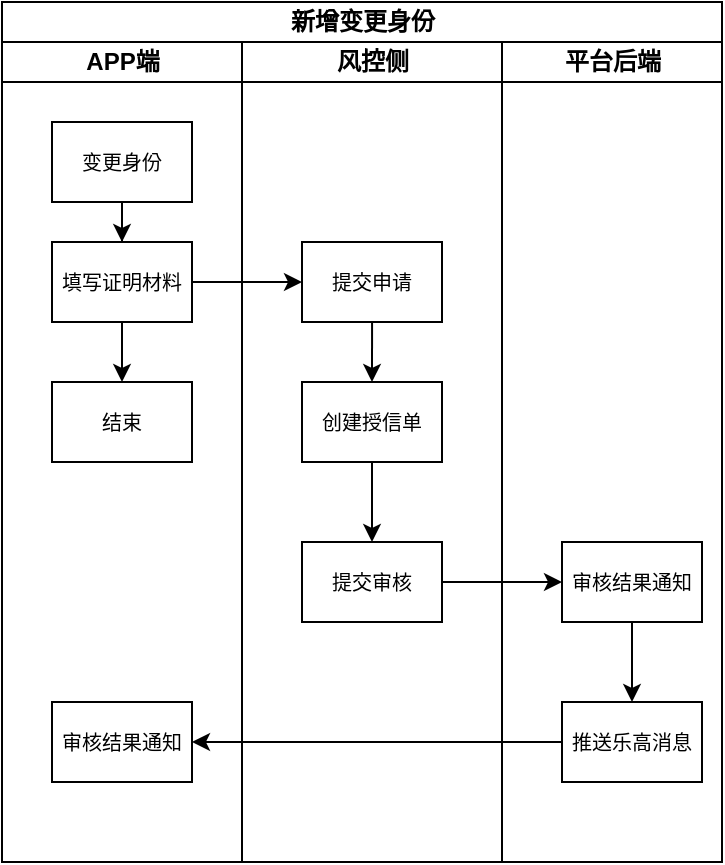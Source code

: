 <mxfile version="14.1.2" type="github" pages="2">
  <diagram id="W_Dj9nNZkwWLm2G_5nTP" name="Page-1">
    <mxGraphModel dx="972" dy="527" grid="1" gridSize="10" guides="1" tooltips="1" connect="1" arrows="1" fold="1" page="1" pageScale="1" pageWidth="827" pageHeight="1169" math="0" shadow="0">
      <root>
        <mxCell id="0" />
        <mxCell id="1" parent="0" />
        <mxCell id="OQnmP0kCRPwSxv2MxFwa-1" value="新增变更身份" style="swimlane;html=1;childLayout=stackLayout;resizeParent=1;resizeParentMax=0;startSize=20;" vertex="1" parent="1">
          <mxGeometry x="250" y="150" width="360" height="430" as="geometry" />
        </mxCell>
        <mxCell id="OQnmP0kCRPwSxv2MxFwa-2" value="APP端" style="swimlane;html=1;startSize=20;" vertex="1" parent="OQnmP0kCRPwSxv2MxFwa-1">
          <mxGeometry y="20" width="120" height="410" as="geometry" />
        </mxCell>
        <mxCell id="OQnmP0kCRPwSxv2MxFwa-24" style="edgeStyle=orthogonalEdgeStyle;rounded=0;orthogonalLoop=1;jettySize=auto;html=1;entryX=0.5;entryY=0;entryDx=0;entryDy=0;" edge="1" parent="OQnmP0kCRPwSxv2MxFwa-2" source="OQnmP0kCRPwSxv2MxFwa-21" target="OQnmP0kCRPwSxv2MxFwa-29">
          <mxGeometry relative="1" as="geometry">
            <mxPoint x="60" y="120.0" as="targetPoint" />
          </mxGeometry>
        </mxCell>
        <mxCell id="OQnmP0kCRPwSxv2MxFwa-21" value="&lt;font style=&quot;font-size: 10px&quot;&gt;变更身份&lt;/font&gt;" style="rounded=0;whiteSpace=wrap;html=1;" vertex="1" parent="OQnmP0kCRPwSxv2MxFwa-2">
          <mxGeometry x="25" y="40" width="70" height="40" as="geometry" />
        </mxCell>
        <mxCell id="2rFej8CpF_o4g2xXlgOk-1" style="edgeStyle=orthogonalEdgeStyle;rounded=0;orthogonalLoop=1;jettySize=auto;html=1;entryX=0.5;entryY=0;entryDx=0;entryDy=0;" edge="1" parent="OQnmP0kCRPwSxv2MxFwa-2" source="OQnmP0kCRPwSxv2MxFwa-29" target="OQnmP0kCRPwSxv2MxFwa-55">
          <mxGeometry relative="1" as="geometry" />
        </mxCell>
        <mxCell id="OQnmP0kCRPwSxv2MxFwa-29" value="&lt;font style=&quot;font-size: 10px&quot;&gt;填写证明材料&lt;/font&gt;" style="rounded=0;whiteSpace=wrap;html=1;" vertex="1" parent="OQnmP0kCRPwSxv2MxFwa-2">
          <mxGeometry x="25" y="100" width="70" height="40" as="geometry" />
        </mxCell>
        <mxCell id="OQnmP0kCRPwSxv2MxFwa-37" value="&lt;font style=&quot;font-size: 10px&quot;&gt;审核结果通知&lt;/font&gt;" style="rounded=0;whiteSpace=wrap;html=1;" vertex="1" parent="OQnmP0kCRPwSxv2MxFwa-2">
          <mxGeometry x="25" y="330" width="70" height="40" as="geometry" />
        </mxCell>
        <mxCell id="OQnmP0kCRPwSxv2MxFwa-55" value="&lt;font style=&quot;font-size: 10px&quot;&gt;结束&lt;/font&gt;" style="rounded=0;whiteSpace=wrap;html=1;" vertex="1" parent="OQnmP0kCRPwSxv2MxFwa-2">
          <mxGeometry x="25" y="170" width="70" height="40" as="geometry" />
        </mxCell>
        <mxCell id="OQnmP0kCRPwSxv2MxFwa-39" style="edgeStyle=orthogonalEdgeStyle;rounded=0;orthogonalLoop=1;jettySize=auto;html=1;entryX=0;entryY=0.5;entryDx=0;entryDy=0;" edge="1" parent="OQnmP0kCRPwSxv2MxFwa-1" source="OQnmP0kCRPwSxv2MxFwa-34" target="OQnmP0kCRPwSxv2MxFwa-36">
          <mxGeometry relative="1" as="geometry" />
        </mxCell>
        <mxCell id="OQnmP0kCRPwSxv2MxFwa-3" value="风控侧" style="swimlane;html=1;startSize=20;" vertex="1" parent="OQnmP0kCRPwSxv2MxFwa-1">
          <mxGeometry x="120" y="20" width="130" height="410" as="geometry" />
        </mxCell>
        <mxCell id="OQnmP0kCRPwSxv2MxFwa-44" value="&lt;font style=&quot;font-size: 10px&quot;&gt;提交申请&lt;/font&gt;" style="rounded=0;whiteSpace=wrap;html=1;" vertex="1" parent="OQnmP0kCRPwSxv2MxFwa-3">
          <mxGeometry x="30" y="100" width="70" height="40" as="geometry" />
        </mxCell>
        <mxCell id="OQnmP0kCRPwSxv2MxFwa-33" style="edgeStyle=orthogonalEdgeStyle;rounded=0;orthogonalLoop=1;jettySize=auto;html=1;entryX=0.5;entryY=0;entryDx=0;entryDy=0;" edge="1" parent="OQnmP0kCRPwSxv2MxFwa-3" target="OQnmP0kCRPwSxv2MxFwa-32">
          <mxGeometry relative="1" as="geometry">
            <mxPoint x="65.034" y="140.0" as="sourcePoint" />
          </mxGeometry>
        </mxCell>
        <mxCell id="OQnmP0kCRPwSxv2MxFwa-32" value="&lt;font style=&quot;font-size: 10px&quot;&gt;创建授信单&lt;/font&gt;" style="rounded=0;whiteSpace=wrap;html=1;" vertex="1" parent="OQnmP0kCRPwSxv2MxFwa-3">
          <mxGeometry x="30" y="170" width="70" height="40" as="geometry" />
        </mxCell>
        <mxCell id="OQnmP0kCRPwSxv2MxFwa-35" style="edgeStyle=orthogonalEdgeStyle;rounded=0;orthogonalLoop=1;jettySize=auto;html=1;entryX=0.5;entryY=0;entryDx=0;entryDy=0;" edge="1" parent="OQnmP0kCRPwSxv2MxFwa-3" source="OQnmP0kCRPwSxv2MxFwa-32" target="OQnmP0kCRPwSxv2MxFwa-34">
          <mxGeometry relative="1" as="geometry" />
        </mxCell>
        <mxCell id="OQnmP0kCRPwSxv2MxFwa-34" value="&lt;font style=&quot;font-size: 10px&quot;&gt;提交审核&lt;/font&gt;" style="rounded=0;whiteSpace=wrap;html=1;" vertex="1" parent="OQnmP0kCRPwSxv2MxFwa-3">
          <mxGeometry x="30" y="250" width="70" height="40" as="geometry" />
        </mxCell>
        <mxCell id="OQnmP0kCRPwSxv2MxFwa-4" value="平台后端" style="swimlane;html=1;startSize=20;strokeWidth=1;" vertex="1" parent="OQnmP0kCRPwSxv2MxFwa-1">
          <mxGeometry x="250" y="20" width="110" height="410" as="geometry" />
        </mxCell>
        <mxCell id="OQnmP0kCRPwSxv2MxFwa-48" style="edgeStyle=orthogonalEdgeStyle;rounded=0;orthogonalLoop=1;jettySize=auto;html=1;entryX=0.5;entryY=0;entryDx=0;entryDy=0;" edge="1" parent="OQnmP0kCRPwSxv2MxFwa-4" source="OQnmP0kCRPwSxv2MxFwa-36" target="OQnmP0kCRPwSxv2MxFwa-42">
          <mxGeometry relative="1" as="geometry" />
        </mxCell>
        <mxCell id="OQnmP0kCRPwSxv2MxFwa-36" value="&lt;font style=&quot;font-size: 10px&quot;&gt;审核结果通知&lt;/font&gt;" style="rounded=0;whiteSpace=wrap;html=1;" vertex="1" parent="OQnmP0kCRPwSxv2MxFwa-4">
          <mxGeometry x="30" y="250" width="70" height="40" as="geometry" />
        </mxCell>
        <mxCell id="OQnmP0kCRPwSxv2MxFwa-42" value="&lt;font style=&quot;font-size: 10px&quot;&gt;推送乐高消息&lt;/font&gt;" style="rounded=0;whiteSpace=wrap;html=1;" vertex="1" parent="OQnmP0kCRPwSxv2MxFwa-4">
          <mxGeometry x="30" y="330" width="70" height="40" as="geometry" />
        </mxCell>
        <mxCell id="OQnmP0kCRPwSxv2MxFwa-47" style="edgeStyle=orthogonalEdgeStyle;rounded=0;orthogonalLoop=1;jettySize=auto;html=1;entryX=0;entryY=0.5;entryDx=0;entryDy=0;" edge="1" parent="OQnmP0kCRPwSxv2MxFwa-1" source="OQnmP0kCRPwSxv2MxFwa-29" target="OQnmP0kCRPwSxv2MxFwa-44">
          <mxGeometry relative="1" as="geometry" />
        </mxCell>
        <mxCell id="2rFej8CpF_o4g2xXlgOk-16" style="edgeStyle=orthogonalEdgeStyle;rounded=0;orthogonalLoop=1;jettySize=auto;html=1;" edge="1" parent="OQnmP0kCRPwSxv2MxFwa-1" source="OQnmP0kCRPwSxv2MxFwa-42">
          <mxGeometry relative="1" as="geometry">
            <mxPoint x="95" y="370" as="targetPoint" />
          </mxGeometry>
        </mxCell>
      </root>
    </mxGraphModel>
  </diagram>
  <diagram id="RARfMDcIKTqn8weSq-No" name="Page-2">
    <mxGraphModel dx="1410" dy="764" grid="1" gridSize="10" guides="1" tooltips="1" connect="1" arrows="1" fold="1" page="1" pageScale="1" pageWidth="827" pageHeight="1169" math="0" shadow="0">
      <root>
        <mxCell id="jSNEwE42WxUrH2u1fMR9-0" />
        <mxCell id="jSNEwE42WxUrH2u1fMR9-1" parent="jSNEwE42WxUrH2u1fMR9-0" />
        <mxCell id="jSNEwE42WxUrH2u1fMR9-2" value="用户侧" style="ellipse;whiteSpace=wrap;html=1;" vertex="1" parent="jSNEwE42WxUrH2u1fMR9-1">
          <mxGeometry x="100" y="370" width="100" height="70" as="geometry" />
        </mxCell>
        <mxCell id="jSNEwE42WxUrH2u1fMR9-3" style="edgeStyle=orthogonalEdgeStyle;rounded=0;orthogonalLoop=1;jettySize=auto;html=1;exitX=1;exitY=0.5;exitDx=0;exitDy=0;" edge="1" parent="jSNEwE42WxUrH2u1fMR9-1" source="jSNEwE42WxUrH2u1fMR9-4" target="jSNEwE42WxUrH2u1fMR9-6">
          <mxGeometry relative="1" as="geometry" />
        </mxCell>
        <mxCell id="jSNEwE42WxUrH2u1fMR9-4" value="变更身份" style="rounded=0;whiteSpace=wrap;html=1;" vertex="1" parent="jSNEwE42WxUrH2u1fMR9-1">
          <mxGeometry x="260" y="320" width="90" height="50" as="geometry" />
        </mxCell>
        <mxCell id="jSNEwE42WxUrH2u1fMR9-5" style="edgeStyle=orthogonalEdgeStyle;rounded=0;orthogonalLoop=1;jettySize=auto;html=1;entryX=0;entryY=0.5;entryDx=0;entryDy=0;" edge="1" parent="jSNEwE42WxUrH2u1fMR9-1" source="jSNEwE42WxUrH2u1fMR9-6" target="jSNEwE42WxUrH2u1fMR9-8">
          <mxGeometry relative="1" as="geometry" />
        </mxCell>
        <mxCell id="jSNEwE42WxUrH2u1fMR9-6" value="更新信息" style="rounded=0;whiteSpace=wrap;html=1;" vertex="1" parent="jSNEwE42WxUrH2u1fMR9-1">
          <mxGeometry x="395" y="320" width="90" height="50" as="geometry" />
        </mxCell>
        <mxCell id="jSNEwE42WxUrH2u1fMR9-7" style="edgeStyle=orthogonalEdgeStyle;rounded=0;orthogonalLoop=1;jettySize=auto;html=1;entryX=0;entryY=0.5;entryDx=0;entryDy=0;" edge="1" parent="jSNEwE42WxUrH2u1fMR9-1" source="jSNEwE42WxUrH2u1fMR9-8" target="jSNEwE42WxUrH2u1fMR9-10">
          <mxGeometry relative="1" as="geometry" />
        </mxCell>
        <mxCell id="jSNEwE42WxUrH2u1fMR9-8" value="填写学籍信息及证明材料" style="rounded=0;whiteSpace=wrap;html=1;" vertex="1" parent="jSNEwE42WxUrH2u1fMR9-1">
          <mxGeometry x="540" y="320" width="90" height="50" as="geometry" />
        </mxCell>
        <mxCell id="jSNEwE42WxUrH2u1fMR9-9" style="edgeStyle=orthogonalEdgeStyle;rounded=0;orthogonalLoop=1;jettySize=auto;html=1;" edge="1" parent="jSNEwE42WxUrH2u1fMR9-1" source="jSNEwE42WxUrH2u1fMR9-10" target="jSNEwE42WxUrH2u1fMR9-12">
          <mxGeometry relative="1" as="geometry">
            <Array as="points">
              <mxPoint x="735" y="410" />
              <mxPoint x="305" y="410" />
            </Array>
          </mxGeometry>
        </mxCell>
        <mxCell id="jSNEwE42WxUrH2u1fMR9-10" value="提交申请" style="rounded=0;whiteSpace=wrap;html=1;" vertex="1" parent="jSNEwE42WxUrH2u1fMR9-1">
          <mxGeometry x="690" y="320" width="90" height="50" as="geometry" />
        </mxCell>
        <mxCell id="jSNEwE42WxUrH2u1fMR9-11" style="edgeStyle=orthogonalEdgeStyle;rounded=0;orthogonalLoop=1;jettySize=auto;html=1;entryX=0;entryY=0.5;entryDx=0;entryDy=0;" edge="1" parent="jSNEwE42WxUrH2u1fMR9-1" source="jSNEwE42WxUrH2u1fMR9-12" target="jSNEwE42WxUrH2u1fMR9-13">
          <mxGeometry relative="1" as="geometry">
            <mxPoint x="390" y="465" as="targetPoint" />
          </mxGeometry>
        </mxCell>
        <mxCell id="jSNEwE42WxUrH2u1fMR9-12" value="审核成功" style="rounded=0;whiteSpace=wrap;html=1;" vertex="1" parent="jSNEwE42WxUrH2u1fMR9-1">
          <mxGeometry x="260" y="440" width="90" height="50" as="geometry" />
        </mxCell>
        <mxCell id="jSNEwE42WxUrH2u1fMR9-13" value="恢复借款服务" style="rounded=0;whiteSpace=wrap;html=1;" vertex="1" parent="jSNEwE42WxUrH2u1fMR9-1">
          <mxGeometry x="395" y="440" width="90" height="50" as="geometry" />
        </mxCell>
      </root>
    </mxGraphModel>
  </diagram>
</mxfile>
